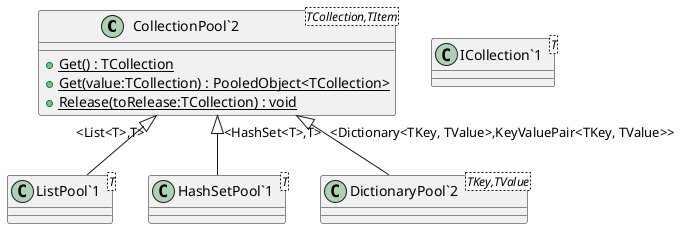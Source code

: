 @startuml
class "CollectionPool`2"<TCollection,TItem> {
    + {static} Get() : TCollection
    + {static} Get(value:TCollection) : PooledObject<TCollection>
    + {static} Release(toRelease:TCollection) : void
}
class "ListPool`1"<T> {
}
class "HashSetPool`1"<T> {
}
class "DictionaryPool`2"<TKey,TValue> {
}
class "ICollection`1"<T> {
}
"CollectionPool`2" "<List<T>,T>" <|-- "ListPool`1"
"CollectionPool`2" "<HashSet<T>,T>" <|-- "HashSetPool`1"
"CollectionPool`2" "<Dictionary<TKey, TValue>,KeyValuePair<TKey, TValue>>" <|-- "DictionaryPool`2"
@enduml
